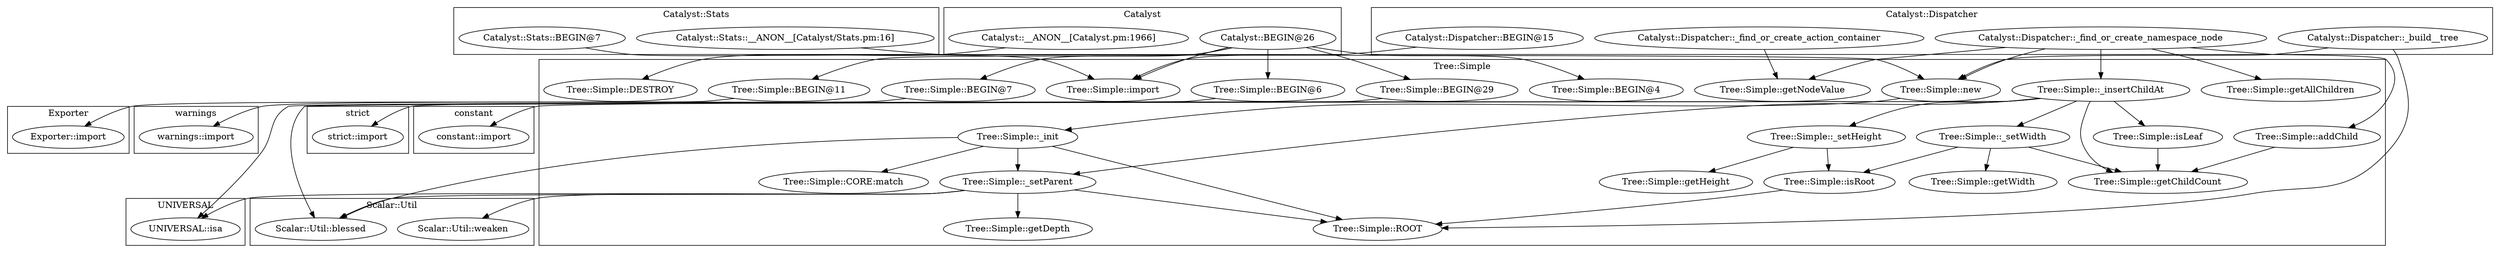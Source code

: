 digraph {
graph [overlap=false]
subgraph cluster_Catalyst_Dispatcher {
	label="Catalyst::Dispatcher";
	"Catalyst::Dispatcher::_build__tree";
	"Catalyst::Dispatcher::_find_or_create_namespace_node";
	"Catalyst::Dispatcher::BEGIN@15";
	"Catalyst::Dispatcher::_find_or_create_action_container";
}
subgraph cluster_Catalyst {
	label="Catalyst";
	"Catalyst::BEGIN@26";
	"Catalyst::__ANON__[Catalyst.pm:1966]";
}
subgraph cluster_Tree_Simple {
	label="Tree::Simple";
	"Tree::Simple::addChild";
	"Tree::Simple::getDepth";
	"Tree::Simple::getNodeValue";
	"Tree::Simple::BEGIN@6";
	"Tree::Simple::getWidth";
	"Tree::Simple::_setParent";
	"Tree::Simple::BEGIN@29";
	"Tree::Simple::CORE:match";
	"Tree::Simple::new";
	"Tree::Simple::getHeight";
	"Tree::Simple::import";
	"Tree::Simple::BEGIN@4";
	"Tree::Simple::getAllChildren";
	"Tree::Simple::_init";
	"Tree::Simple::_setWidth";
	"Tree::Simple::BEGIN@11";
	"Tree::Simple::getChildCount";
	"Tree::Simple::_setHeight";
	"Tree::Simple::BEGIN@7";
	"Tree::Simple::DESTROY";
	"Tree::Simple::_insertChildAt";
	"Tree::Simple::isLeaf";
	"Tree::Simple::isRoot";
	"Tree::Simple::ROOT";
}
subgraph cluster_Scalar_Util {
	label="Scalar::Util";
	"Scalar::Util::blessed";
	"Scalar::Util::weaken";
}
subgraph cluster_constant {
	label="constant";
	"constant::import";
}
subgraph cluster_UNIVERSAL {
	label="UNIVERSAL";
	"UNIVERSAL::isa";
}
subgraph cluster_warnings {
	label="warnings";
	"warnings::import";
}
subgraph cluster_Exporter {
	label="Exporter";
	"Exporter::import";
}
subgraph cluster_Catalyst_Stats {
	label="Catalyst::Stats";
	"Catalyst::Stats::__ANON__[Catalyst/Stats.pm:16]";
	"Catalyst::Stats::BEGIN@7";
}
subgraph cluster_strict {
	label="strict";
	"strict::import";
}
"Catalyst::BEGIN@26" -> "Tree::Simple::BEGIN@7";
"Tree::Simple::_setWidth" -> "Tree::Simple::getWidth";
"Tree::Simple::_insertChildAt" -> "Scalar::Util::blessed";
"Tree::Simple::_init" -> "Scalar::Util::blessed";
"Tree::Simple::_setParent" -> "Scalar::Util::blessed";
"Tree::Simple::_setWidth" -> "Tree::Simple::getChildCount";
"Tree::Simple::addChild" -> "Tree::Simple::getChildCount";
"Tree::Simple::_insertChildAt" -> "Tree::Simple::getChildCount";
"Tree::Simple::isLeaf" -> "Tree::Simple::getChildCount";
"Catalyst::Dispatcher::_find_or_create_namespace_node" -> "Tree::Simple::getNodeValue";
"Catalyst::Dispatcher::_find_or_create_action_container" -> "Tree::Simple::getNodeValue";
"Catalyst::BEGIN@26" -> "Tree::Simple::import";
"Catalyst::Stats::BEGIN@7" -> "Tree::Simple::import";
"Catalyst::Dispatcher::BEGIN@15" -> "Tree::Simple::import";
"Catalyst::BEGIN@26" -> "Tree::Simple::BEGIN@4";
"Tree::Simple::BEGIN@29" -> "constant::import";
"Catalyst::Dispatcher::_build__tree" -> "Tree::Simple::ROOT";
"Tree::Simple::isRoot" -> "Tree::Simple::ROOT";
"Tree::Simple::_setParent" -> "Tree::Simple::ROOT";
"Tree::Simple::_init" -> "Tree::Simple::ROOT";
"Catalyst::Dispatcher::_find_or_create_namespace_node" -> "Tree::Simple::getAllChildren";
"Tree::Simple::BEGIN@6" -> "strict::import";
"Tree::Simple::_insertChildAt" -> "Tree::Simple::isLeaf";
"Tree::Simple::_insertChildAt" -> "Tree::Simple::_setParent";
"Tree::Simple::_init" -> "Tree::Simple::_setParent";
"Catalyst::Dispatcher::_build__tree" -> "Tree::Simple::new";
"Catalyst::Stats::__ANON__[Catalyst/Stats.pm:16]" -> "Tree::Simple::new";
"Catalyst::Dispatcher::_find_or_create_namespace_node" -> "Tree::Simple::new";
"Tree::Simple::_insertChildAt" -> "Tree::Simple::_setWidth";
"Tree::Simple::_setWidth" -> "Tree::Simple::isRoot";
"Tree::Simple::_setHeight" -> "Tree::Simple::isRoot";
"Tree::Simple::_setHeight" -> "Tree::Simple::getHeight";
"Tree::Simple::BEGIN@11" -> "Exporter::import";
"Tree::Simple::_setParent" -> "Tree::Simple::getDepth";
"Catalyst::BEGIN@26" -> "Tree::Simple::BEGIN@6";
"Tree::Simple::BEGIN@7" -> "warnings::import";
"Tree::Simple::new" -> "Tree::Simple::_init";
"Catalyst::BEGIN@26" -> "Tree::Simple::BEGIN@11";
"Tree::Simple::_init" -> "Tree::Simple::CORE:match";
"Tree::Simple::_setParent" -> "Scalar::Util::weaken";
"Tree::Simple::_setParent" -> "UNIVERSAL::isa";
"Tree::Simple::_insertChildAt" -> "UNIVERSAL::isa";
"Catalyst::Dispatcher::_find_or_create_namespace_node" -> "Tree::Simple::addChild";
"Tree::Simple::_insertChildAt" -> "Tree::Simple::_setHeight";
"Catalyst::Dispatcher::_find_or_create_namespace_node" -> "Tree::Simple::_insertChildAt";
"Catalyst::BEGIN@26" -> "Tree::Simple::BEGIN@29";
"Catalyst::__ANON__[Catalyst.pm:1966]" -> "Tree::Simple::DESTROY";
}
